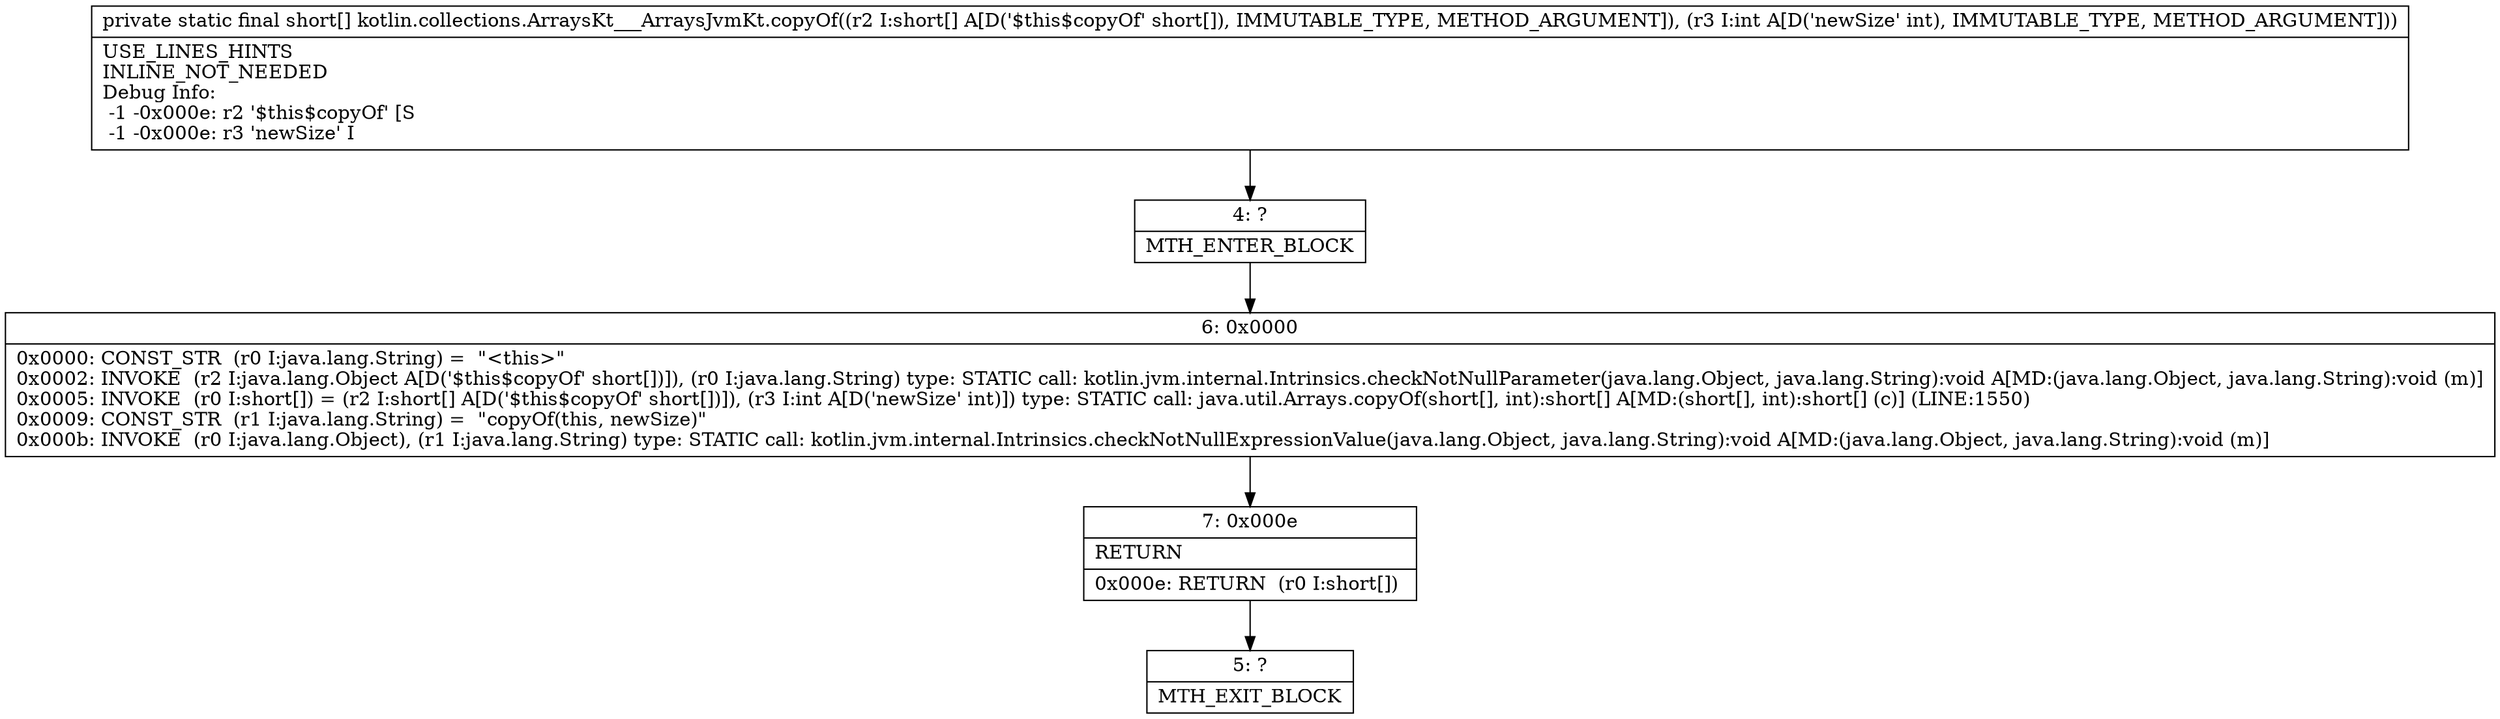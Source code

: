digraph "CFG forkotlin.collections.ArraysKt___ArraysJvmKt.copyOf([SI)[S" {
Node_4 [shape=record,label="{4\:\ ?|MTH_ENTER_BLOCK\l}"];
Node_6 [shape=record,label="{6\:\ 0x0000|0x0000: CONST_STR  (r0 I:java.lang.String) =  \"\<this\>\" \l0x0002: INVOKE  (r2 I:java.lang.Object A[D('$this$copyOf' short[])]), (r0 I:java.lang.String) type: STATIC call: kotlin.jvm.internal.Intrinsics.checkNotNullParameter(java.lang.Object, java.lang.String):void A[MD:(java.lang.Object, java.lang.String):void (m)]\l0x0005: INVOKE  (r0 I:short[]) = (r2 I:short[] A[D('$this$copyOf' short[])]), (r3 I:int A[D('newSize' int)]) type: STATIC call: java.util.Arrays.copyOf(short[], int):short[] A[MD:(short[], int):short[] (c)] (LINE:1550)\l0x0009: CONST_STR  (r1 I:java.lang.String) =  \"copyOf(this, newSize)\" \l0x000b: INVOKE  (r0 I:java.lang.Object), (r1 I:java.lang.String) type: STATIC call: kotlin.jvm.internal.Intrinsics.checkNotNullExpressionValue(java.lang.Object, java.lang.String):void A[MD:(java.lang.Object, java.lang.String):void (m)]\l}"];
Node_7 [shape=record,label="{7\:\ 0x000e|RETURN\l|0x000e: RETURN  (r0 I:short[]) \l}"];
Node_5 [shape=record,label="{5\:\ ?|MTH_EXIT_BLOCK\l}"];
MethodNode[shape=record,label="{private static final short[] kotlin.collections.ArraysKt___ArraysJvmKt.copyOf((r2 I:short[] A[D('$this$copyOf' short[]), IMMUTABLE_TYPE, METHOD_ARGUMENT]), (r3 I:int A[D('newSize' int), IMMUTABLE_TYPE, METHOD_ARGUMENT]))  | USE_LINES_HINTS\lINLINE_NOT_NEEDED\lDebug Info:\l  \-1 \-0x000e: r2 '$this$copyOf' [S\l  \-1 \-0x000e: r3 'newSize' I\l}"];
MethodNode -> Node_4;Node_4 -> Node_6;
Node_6 -> Node_7;
Node_7 -> Node_5;
}

